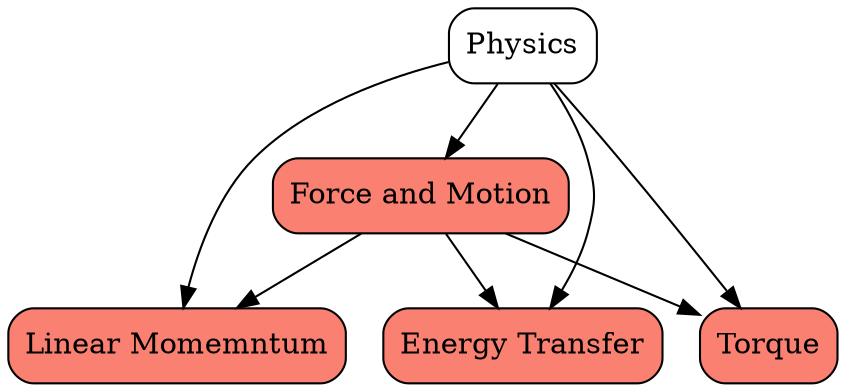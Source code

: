 digraph PPOrangeNodes {

  node [shape="box", style = "filled, rounded"]
  
  Physics [label="Physics", fillcolor="White"];

  Force [label="Force and Motion", fillcolor="Salmon"];
  Momentum [label="Linear Momemntum", fillcolor="Salmon"];
  Energy [label="Energy Transfer", fillcolor="Salmon"];
  Torque [label="Torque", fillcolor="Salmon"];

  Physics -> Force; 
  Physics -> Momentum; Force -> Momentum;
  Physics -> Energy; Force -> Energy;
  Physics -> Torque; Force -> Torque;

}
